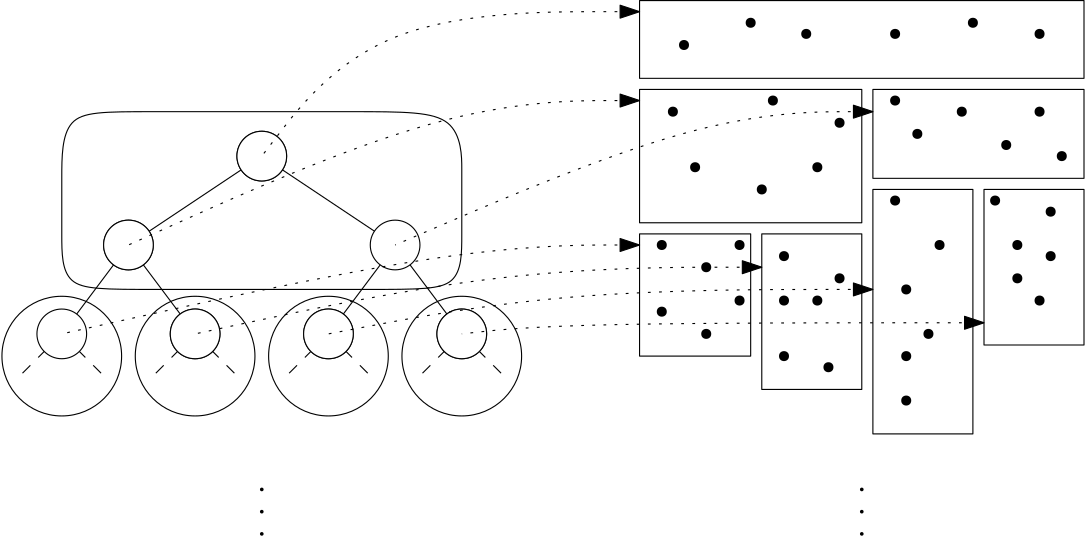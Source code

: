 <?xml version="1.0"?>
<!DOCTYPE ipe SYSTEM "ipe.dtd">
<ipe version="70005" creator="Ipe 7.1.4">
<info created="D:20160423121424" modified="D:20160423123128"/>
<ipestyle name="basic">
<symbol name="arrow/arc(spx)">
<path stroke="sym-stroke" fill="sym-stroke" pen="sym-pen">
0 0 m
-1 0.333 l
-1 -0.333 l
h
</path>
</symbol>
<symbol name="arrow/farc(spx)">
<path stroke="sym-stroke" fill="white" pen="sym-pen">
0 0 m
-1 0.333 l
-1 -0.333 l
h
</path>
</symbol>
<symbol name="mark/circle(sx)" transformations="translations">
<path fill="sym-stroke">
0.6 0 0 0.6 0 0 e
0.4 0 0 0.4 0 0 e
</path>
</symbol>
<symbol name="mark/disk(sx)" transformations="translations">
<path fill="sym-stroke">
0.6 0 0 0.6 0 0 e
</path>
</symbol>
<symbol name="mark/fdisk(sfx)" transformations="translations">
<group>
<path fill="sym-fill">
0.5 0 0 0.5 0 0 e
</path>
<path fill="sym-stroke" fillrule="eofill">
0.6 0 0 0.6 0 0 e
0.4 0 0 0.4 0 0 e
</path>
</group>
</symbol>
<symbol name="mark/box(sx)" transformations="translations">
<path fill="sym-stroke" fillrule="eofill">
-0.6 -0.6 m
0.6 -0.6 l
0.6 0.6 l
-0.6 0.6 l
h
-0.4 -0.4 m
0.4 -0.4 l
0.4 0.4 l
-0.4 0.4 l
h
</path>
</symbol>
<symbol name="mark/square(sx)" transformations="translations">
<path fill="sym-stroke">
-0.6 -0.6 m
0.6 -0.6 l
0.6 0.6 l
-0.6 0.6 l
h
</path>
</symbol>
<symbol name="mark/fsquare(sfx)" transformations="translations">
<group>
<path fill="sym-fill">
-0.5 -0.5 m
0.5 -0.5 l
0.5 0.5 l
-0.5 0.5 l
h
</path>
<path fill="sym-stroke" fillrule="eofill">
-0.6 -0.6 m
0.6 -0.6 l
0.6 0.6 l
-0.6 0.6 l
h
-0.4 -0.4 m
0.4 -0.4 l
0.4 0.4 l
-0.4 0.4 l
h
</path>
</group>
</symbol>
<symbol name="mark/cross(sx)" transformations="translations">
<group>
<path fill="sym-stroke">
-0.43 -0.57 m
0.57 0.43 l
0.43 0.57 l
-0.57 -0.43 l
h
</path>
<path fill="sym-stroke">
-0.43 0.57 m
0.57 -0.43 l
0.43 -0.57 l
-0.57 0.43 l
h
</path>
</group>
</symbol>
<symbol name="arrow/fnormal(spx)">
<path stroke="sym-stroke" fill="white" pen="sym-pen">
0 0 m
-1 0.333 l
-1 -0.333 l
h
</path>
</symbol>
<symbol name="arrow/pointed(spx)">
<path stroke="sym-stroke" fill="sym-stroke" pen="sym-pen">
0 0 m
-1 0.333 l
-0.8 0 l
-1 -0.333 l
h
</path>
</symbol>
<symbol name="arrow/fpointed(spx)">
<path stroke="sym-stroke" fill="white" pen="sym-pen">
0 0 m
-1 0.333 l
-0.8 0 l
-1 -0.333 l
h
</path>
</symbol>
<symbol name="arrow/linear(spx)">
<path stroke="sym-stroke" pen="sym-pen">
-1 0.333 m
0 0 l
-1 -0.333 l
</path>
</symbol>
<symbol name="arrow/fdouble(spx)">
<path stroke="sym-stroke" fill="white" pen="sym-pen">
0 0 m
-1 0.333 l
-1 -0.333 l
h
-1 0 m
-2 0.333 l
-2 -0.333 l
h
</path>
</symbol>
<symbol name="arrow/double(spx)">
<path stroke="sym-stroke" fill="sym-stroke" pen="sym-pen">
0 0 m
-1 0.333 l
-1 -0.333 l
h
-1 0 m
-2 0.333 l
-2 -0.333 l
h
</path>
</symbol>
<pen name="heavier" value="0.8"/>
<pen name="fat" value="1.2"/>
<pen name="ultrafat" value="2"/>
<symbolsize name="large" value="5"/>
<symbolsize name="small" value="2"/>
<symbolsize name="tiny" value="1.1"/>
<arrowsize name="large" value="10"/>
<arrowsize name="small" value="5"/>
<arrowsize name="tiny" value="3"/>
<color name="red" value="1 0 0"/>
<color name="green" value="0 1 0"/>
<color name="blue" value="0 0 1"/>
<color name="yellow" value="1 1 0"/>
<color name="orange" value="1 0.647 0"/>
<color name="gold" value="1 0.843 0"/>
<color name="purple" value="0.627 0.125 0.941"/>
<color name="gray" value="0.745"/>
<color name="brown" value="0.647 0.165 0.165"/>
<color name="navy" value="0 0 0.502"/>
<color name="pink" value="1 0.753 0.796"/>
<color name="seagreen" value="0.18 0.545 0.341"/>
<color name="turquoise" value="0.251 0.878 0.816"/>
<color name="violet" value="0.933 0.51 0.933"/>
<color name="darkblue" value="0 0 0.545"/>
<color name="darkcyan" value="0 0.545 0.545"/>
<color name="darkgray" value="0.663"/>
<color name="darkgreen" value="0 0.392 0"/>
<color name="darkmagenta" value="0.545 0 0.545"/>
<color name="darkorange" value="1 0.549 0"/>
<color name="darkred" value="0.545 0 0"/>
<color name="lightblue" value="0.678 0.847 0.902"/>
<color name="lightcyan" value="0.878 1 1"/>
<color name="lightgray" value="0.827"/>
<color name="lightgreen" value="0.565 0.933 0.565"/>
<color name="lightyellow" value="1 1 0.878"/>
<dashstyle name="dashed" value="[4] 0"/>
<dashstyle name="dotted" value="[1 3] 0"/>
<dashstyle name="dash dotted" value="[4 2 1 2] 0"/>
<dashstyle name="dash dot dotted" value="[4 2 1 2 1 2] 0"/>
<textsize name="large" value="\large"/>
<textsize name="Large" value="\Large"/>
<textsize name="LARGE" value="\LARGE"/>
<textsize name="huge" value="\huge"/>
<textsize name="Huge" value="\Huge"/>
<textsize name="small" value="\small"/>
<textsize name="footnote" value="\footnotesize"/>
<textsize name="tiny" value="\tiny"/>
<textstyle name="center" begin="\begin{center}" end="\end{center}"/>
<textstyle name="itemize" begin="\begin{itemize}" end="\end{itemize}"/>
<textstyle name="item" begin="\begin{itemize}\item{}" end="\end{itemize}"/>
<gridsize name="4 pts" value="4"/>
<gridsize name="8 pts (~3 mm)" value="8"/>
<gridsize name="16 pts (~6 mm)" value="16"/>
<gridsize name="32 pts (~12 mm)" value="32"/>
<gridsize name="10 pts (~3.5 mm)" value="10"/>
<gridsize name="20 pts (~7 mm)" value="20"/>
<gridsize name="14 pts (~5 mm)" value="14"/>
<gridsize name="28 pts (~10 mm)" value="28"/>
<gridsize name="56 pts (~20 mm)" value="56"/>
<anglesize name="90 deg" value="90"/>
<anglesize name="60 deg" value="60"/>
<anglesize name="45 deg" value="45"/>
<anglesize name="30 deg" value="30"/>
<anglesize name="22.5 deg" value="22.5"/>
<tiling name="falling" angle="-60" step="4" width="1"/>
<tiling name="rising" angle="30" step="4" width="1"/>
</ipestyle>
<page>
<layer name="alpha"/>
<view layers="alpha" active="alpha"/>
<path layer="alpha" stroke="black">
8.94427 0 0 8.94427 248 760 e
</path>
<path matrix="1 0 0 1 -48 -32" stroke="black">
8.94427 0 0 8.94427 248 760 e
</path>
<path matrix="1 0 0 1 24 -64" stroke="black">
8.94427 0 0 8.94427 248 760 e
</path>
<path matrix="1 0 0 1 72 -64" stroke="black">
8.94427 0 0 8.94427 248 760 e
</path>
<path matrix="1 0 0 1 -24 -64" stroke="black">
8.94427 0 0 8.94427 248 760 e
</path>
<path matrix="0.692308 0 0 0.615385 65.2308 298.462" stroke="black">
368 736 m
368 776
324 776
192 776
160 776
160 736
160 704
160 672
192 672
336 672
368 672
368 704
368 736
368 736 s
</path>
<path matrix="1 0 0 1 16 32" stroke="black">
21.5407 0 0 21.5407 160 656 e
</path>
<path matrix="1 0 0 1 64 32" stroke="black">
21.5407 0 0 21.5407 160 656 e
</path>
<path matrix="1 0 0 1 112 32" stroke="black">
21.5407 0 0 21.5407 160 656 e
</path>
<path matrix="1 0 0 1 160 32" stroke="black">
21.5407 0 0 21.5407 160 656 e
</path>
<path matrix="1.33333 0 0 1.33333 -58.6667 -232" stroke="black" dash="dashed">
176 696 m
164 684 l
164 684 l
</path>
<path matrix="1.33333 0 0 1.33333 -58.6667 -232" stroke="black" dash="dashed">
176 696 m
188 684 l
188 684 l
</path>
<path matrix="1.33333 0 0 1.33333 -10.6667 -232" stroke="black" dash="dashed">
176 696 m
164 684 l
164 684 l
</path>
<path matrix="1.33333 0 0 1.33333 -10.6667 -232" stroke="black" dash="dashed">
176 696 m
188 684 l
188 684 l
</path>
<path matrix="1.33333 0 0 1.33333 37.3333 -232" stroke="black" dash="dashed">
176 696 m
164 684 l
164 684 l
</path>
<path matrix="1.33333 0 0 1.33333 37.3333 -232" stroke="black" dash="dashed">
176 696 m
188 684 l
188 684 l
</path>
<path matrix="1.33333 0 0 1.33333 85.3333 -232" stroke="black" dash="dashed">
176 696 m
164 684 l
164 684 l
</path>
<path matrix="1.33333 0 0 1.33333 85.3333 -232" stroke="black" dash="dashed">
176 696 m
188 684 l
188 684 l
</path>
<path stroke="black" fill="white">
200 728 m
176 696 l
176 696 l
</path>
<path stroke="black" fill="white">
200 728 m
224 696 l
224 696 l
</path>
<path stroke="black" fill="white">
296 728 m
272 696 l
272 696 l
</path>
<path stroke="black" fill="white">
296 728 m
320 696 l
320 696 l
</path>
<path stroke="black" fill="white">
248 760 m
200 728 l
200 728 l
</path>
<path stroke="black" fill="white">
248 760 m
296 728 l
296 728 l
</path>
<path matrix="1 0 0 1 -48 -32" stroke="black" fill="1">
8.94427 0 0 8.94427 248 760 e
</path>
<path stroke="black" fill="1">
8.94427 0 0 8.94427 248 760 e
</path>
<path matrix="1 0 0 1 48 -32" stroke="black" fill="1">
8.94427 0 0 8.94427 248 760 e
</path>
<path matrix="1 0 0 1 -72 -64" stroke="black" fill="1">
8.94427 0 0 8.94427 248 760 e
</path>
<path matrix="1 0 0 1 -24 -64" stroke="black" fill="1">
8.94427 0 0 8.94427 248 760 e
</path>
<path matrix="1 0 0 1 24 -64" stroke="black" fill="1">
8.94427 0 0 8.94427 248 760 e
</path>
<path matrix="1 0 0 1 72 -64" stroke="black" fill="1">
8.94427 0 0 8.94427 248 760 e
</path>
<path matrix="1 0 0 1 0 32" stroke="black" fill="white">
384 784 m
384 756 l
544 756 l
544 784 l
h
</path>
<use matrix="1 0 0 1 0 32" name="mark/disk(sx)" pos="400 768" size="normal" stroke="black"/>
<use matrix="1 0 0 1 0 32" name="mark/disk(sx)" pos="424 776" size="normal" stroke="black"/>
<use matrix="1 0 0 1 0 32" name="mark/disk(sx)" pos="444 772" size="normal" stroke="black"/>
<use matrix="1 0 0 1 0 32" name="mark/disk(sx)" pos="476 772" size="normal" stroke="black"/>
<use matrix="1 0 0 1 0 32" name="mark/disk(sx)" pos="504 776" size="normal" stroke="black"/>
<use matrix="1 0 0 1 0 32" name="mark/disk(sx)" pos="528 772" size="normal" stroke="black"/>
<use matrix="1 0 0 1 0 32" name="mark/disk(sx)" pos="396 744" size="normal" stroke="black"/>
<use matrix="1 0 0 1 0 32" name="mark/disk(sx)" pos="432 748" size="normal" stroke="black"/>
<use matrix="1 0 0 1 0 32" name="mark/disk(sx)" pos="456 740" size="normal" stroke="black"/>
<use matrix="1 0 0 1 0 32" name="mark/disk(sx)" pos="404 724" size="normal" stroke="black"/>
<use matrix="1 0 0 1 0 32" name="mark/disk(sx)" pos="428 716" size="normal" stroke="black"/>
<use matrix="1 0 0 1 0 32" name="mark/disk(sx)" pos="448 724" size="normal" stroke="black"/>
<path matrix="1 0 0 1 0 32" stroke="black">
384 752 m
384 704 l
464 704 l
464 752 l
h
</path>
<use matrix="1 0 0 1 0 32" name="mark/disk(sx)" pos="476 748" size="normal" stroke="black"/>
<use matrix="1 0 0 1 0 32" name="mark/disk(sx)" pos="484 736" size="normal" stroke="black"/>
<use matrix="1 0 0 1 0 32" name="mark/disk(sx)" pos="500 744" size="normal" stroke="black"/>
<use matrix="1 0 0 1 0 32" name="mark/disk(sx)" pos="516 732" size="normal" stroke="black"/>
<use matrix="1 0 0 1 0 32" name="mark/disk(sx)" pos="528 744" size="normal" stroke="black"/>
<use matrix="1 0 0 1 0 32" name="mark/disk(sx)" pos="536 728" size="normal" stroke="black"/>
<path matrix="1 0 0 1 0 32" stroke="black">
468 752 m
468 720 l
544 720 l
544 752 l
h
</path>
<use matrix="1 0 0 1 0 32" name="mark/disk(sx)" pos="392 696" size="normal" stroke="black"/>
<use matrix="1 0 0 1 0 32" name="mark/disk(sx)" pos="420 696" size="normal" stroke="black"/>
<use matrix="1 0 0 1 0 32" name="mark/disk(sx)" pos="408 688" size="normal" stroke="black"/>
<use matrix="1 0 0 1 0 32" name="mark/disk(sx)" pos="392 672" size="normal" stroke="black"/>
<use matrix="1 0 0 1 0 32" name="mark/disk(sx)" pos="408 664" size="normal" stroke="black"/>
<use matrix="1 0 0 1 0 32" name="mark/disk(sx)" pos="420 676" size="normal" stroke="black"/>
<path matrix="1 0 0 1 0 32" stroke="black">
384 700 m
384 656 l
424 656 l
424 700 l
h
</path>
<path matrix="1 0 0 1 0 32" stroke="black">
428 700 m
428 644 l
464 644 l
464 700 l
h
</path>
<use matrix="1 0 0 1 0 32" name="mark/disk(sx)" pos="436 692" size="normal" stroke="black"/>
<use matrix="1 0 0 1 0 32" name="mark/disk(sx)" pos="448 676" size="normal" stroke="black"/>
<use matrix="1 0 0 1 0 32" name="mark/disk(sx)" pos="436 656" size="normal" stroke="black"/>
<use matrix="1 0 0 1 0 32" name="mark/disk(sx)" pos="452 652" size="normal" stroke="black"/>
<use matrix="1 0 0 1 0 32" name="mark/disk(sx)" pos="456 684" size="normal" stroke="black"/>
<use matrix="1 0 0 1 0 32" name="mark/disk(sx)" pos="436 676" size="normal" stroke="black"/>
<use name="mark/disk(sx)" pos="476 744" size="normal" stroke="black"/>
<use name="mark/disk(sx)" pos="492 728" size="normal" stroke="black"/>
<use name="mark/disk(sx)" pos="480 712" size="normal" stroke="black"/>
<use name="mark/disk(sx)" pos="488 696" size="normal" stroke="black"/>
<use name="mark/disk(sx)" pos="480 688" size="normal" stroke="black"/>
<use name="mark/disk(sx)" pos="480 672" size="normal" stroke="black"/>
<path stroke="black">
468 748 m
468 660 l
504 660 l
504 748 l
h
</path>
<use name="mark/disk(sx)" pos="512 744" size="normal" stroke="black"/>
<use name="mark/disk(sx)" pos="532 740" size="normal" stroke="black"/>
<use name="mark/disk(sx)" pos="520 728" size="normal" stroke="black"/>
<use name="mark/disk(sx)" pos="532 724" size="normal" stroke="black"/>
<use name="mark/disk(sx)" pos="528 708" size="normal" stroke="black"/>
<use name="mark/disk(sx)" pos="520 716" size="normal" stroke="black"/>
<path stroke="black">
508 748 m
508 692 l
544 692 l
544 748 l
h
</path>
<use name="mark/disk(sx)" pos="248 640" size="tiny" stroke="black"/>
<use matrix="1 0 0 1 0 4" name="mark/disk(sx)" pos="248 628" size="tiny" stroke="black"/>
<use matrix="1 0 0 1 0 8" name="mark/disk(sx)" pos="248 616" size="tiny" stroke="black"/>
<path stroke="black" dash="dotted" rarrow="normal/normal">
384 812 m
288 812
248 760
248 760 s
</path>
<path stroke="black" dash="dotted" rarrow="normal/normal">
384 780 m
316 780
200 728
200 728 s
</path>
<path stroke="black" dash="dotted" rarrow="normal/normal">
468 776 m
408 776
296 728
296 728 s
</path>
<path stroke="black" dash="dotted" rarrow="normal/normal">
384 728 m
320 728
176 696
176 696 s
</path>
<path stroke="black" dash="dotted" rarrow="normal/normal">
428 720 m
336 720
224 696
224 696 s
</path>
<path stroke="black" dash="dotted" rarrow="normal/normal">
468 712 m
356 712
272 696
272 696 s
</path>
<path stroke="black" dash="dotted" rarrow="normal/normal">
508 700 m
356 700
320 696
320 696 s
</path>
<use matrix="1 0 0 1 216 0" name="mark/disk(sx)" pos="248 640" size="tiny" stroke="black"/>
<use matrix="1 0 0 1 216 4" name="mark/disk(sx)" pos="248 628" size="tiny" stroke="black"/>
<use matrix="1 0 0 1 216 8" name="mark/disk(sx)" pos="248 616" size="tiny" stroke="black"/>
</page>
</ipe>
